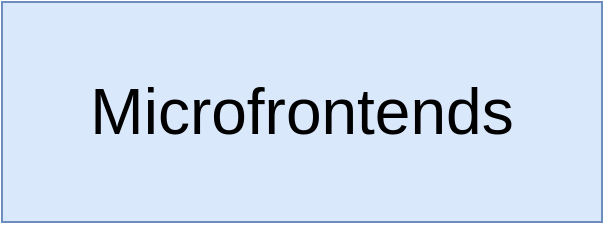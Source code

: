 <mxfile version="13.3.7" type="device" pages="10"><diagram id="O0uyRRyXWZqcoPbqji34" name="01 - int"><mxGraphModel dx="435" dy="268" grid="1" gridSize="10" guides="1" tooltips="1" connect="1" arrows="1" fold="1" page="1" pageScale="1" pageWidth="1920" pageHeight="1200" math="0" shadow="0"><root><mxCell id="0"/><mxCell id="1" parent="0"/><mxCell id="Bd5h813VBlMrE4Ein1ER-1" value="Microfrontends" style="rounded=0;whiteSpace=wrap;html=1;fillColor=#dae8fc;strokeColor=#6c8ebf;fontSize=32;" parent="1" vertex="1"><mxGeometry x="640" y="310" width="300" height="110" as="geometry"/></mxCell></root></mxGraphModel></diagram><diagram id="3zTEeTbYXzCrsaLW_YsF" name="02 - what"><mxGraphModel dx="527" dy="325" grid="1" gridSize="10" guides="1" tooltips="1" connect="1" arrows="1" fold="1" page="1" pageScale="1" pageWidth="1920" pageHeight="1200" math="0" shadow="0"><root><mxCell id="Gvev6P6lr2s0z79kHubu-0"/><mxCell id="Gvev6P6lr2s0z79kHubu-1" parent="Gvev6P6lr2s0z79kHubu-0"/><mxCell id="VDuhimrHQUb0AQqyqWnX-0" value="...so...what's a micro frontend?" style="rounded=0;whiteSpace=wrap;html=1;fillColor=#f5f5f5;strokeColor=#666666;fontSize=32;fontColor=#333333;" parent="Gvev6P6lr2s0z79kHubu-1" vertex="1"><mxGeometry x="550" y="410" width="370" height="110" as="geometry"/></mxCell></root></mxGraphModel></diagram><diagram id="yZnkObXNBRUXwmYaBqcr" name="03 - mock"><mxGraphModel dx="969" dy="597" grid="1" gridSize="10" guides="1" tooltips="1" connect="1" arrows="1" fold="1" page="1" pageScale="1" pageWidth="1920" pageHeight="1200" math="0" shadow="0"><root><mxCell id="CZkH2obm6IsShGbHKT_d-0"/><mxCell id="CZkH2obm6IsShGbHKT_d-1" parent="CZkH2obm6IsShGbHKT_d-0"/><mxCell id="dEji328S6bRh0UGUdXAu-0" value="" style="strokeWidth=1;shadow=0;dashed=0;align=center;html=1;shape=mxgraph.mockup.containers.browserWindow;rSize=0;strokeColor2=#008cff;strokeColor3=#c4c4c4;mainText=,;recursiveResize=0;strokeColor=#8F8F8F;opacity=80;" parent="CZkH2obm6IsShGbHKT_d-1" vertex="1"><mxGeometry x="500" y="290" width="460" height="380" as="geometry"/></mxCell><mxCell id="dEji328S6bRh0UGUdXAu-1" value="" style="strokeWidth=1;shadow=0;dashed=0;align=center;html=1;shape=mxgraph.mockup.containers.anchor;fontSize=17;fontColor=#666666;align=left;" parent="dEji328S6bRh0UGUdXAu-0" vertex="1"><mxGeometry x="60" y="12" width="110" height="26" as="geometry"/></mxCell><mxCell id="dEji328S6bRh0UGUdXAu-2" value="app.com" style="strokeWidth=1;shadow=0;dashed=0;align=center;html=1;shape=mxgraph.mockup.containers.anchor;rSize=0;fontSize=17;fontColor=#666666;align=left;" parent="dEji328S6bRh0UGUdXAu-0" vertex="1"><mxGeometry x="130" y="60" width="250" height="26" as="geometry"/></mxCell><mxCell id="dEji328S6bRh0UGUdXAu-3" value="" style="rounded=0;whiteSpace=wrap;html=1;" parent="dEji328S6bRh0UGUdXAu-0" vertex="1"><mxGeometry y="110" width="460" height="40" as="geometry"/></mxCell><mxCell id="dEji328S6bRh0UGUdXAu-4" value="My Shop" style="text;html=1;strokeColor=none;fillColor=none;align=center;verticalAlign=middle;whiteSpace=wrap;rounded=0;" parent="dEji328S6bRh0UGUdXAu-0" vertex="1"><mxGeometry x="10" y="120" width="60" height="20" as="geometry"/></mxCell><mxCell id="dEji328S6bRh0UGUdXAu-5" value="Cart" style="text;html=1;strokeColor=none;fillColor=none;align=center;verticalAlign=middle;whiteSpace=wrap;rounded=0;" parent="dEji328S6bRh0UGUdXAu-0" vertex="1"><mxGeometry x="390" y="120" width="60" height="20" as="geometry"/></mxCell><mxCell id="dEji328S6bRh0UGUdXAu-7" value="Search..." style="rounded=1;whiteSpace=wrap;html=1;fontStyle=2;align=left;fontColor=#999999;fontSize=10;spacingLeft=4;" parent="dEji328S6bRh0UGUdXAu-0" vertex="1"><mxGeometry x="270" y="117.5" width="120" height="25" as="geometry"/></mxCell><mxCell id="dEji328S6bRh0UGUdXAu-11" value="" style="rounded=0;whiteSpace=wrap;html=1;strokeWidth=1;fillColor=none;fontSize=10;fontColor=#999999;align=left;strokeColor=#6B6B6B;" parent="dEji328S6bRh0UGUdXAu-0" vertex="1"><mxGeometry x="30" y="178" width="120" height="142" as="geometry"/></mxCell><mxCell id="dEji328S6bRh0UGUdXAu-9" value="" style="outlineConnect=0;fontColor=#232F3E;gradientColor=none;strokeColor=none;dashed=0;verticalLabelPosition=bottom;verticalAlign=top;align=center;html=1;fontSize=12;fontStyle=0;aspect=fixed;pointerEvents=1;shape=mxgraph.aws4.container_registry_image;strokeWidth=1;fillColor=#6E6E6E;" parent="dEji328S6bRh0UGUdXAu-0" vertex="1"><mxGeometry x="60" y="190" width="60" height="60" as="geometry"/></mxCell><mxCell id="dEji328S6bRh0UGUdXAu-12" value="Product" style="text;html=1;strokeColor=none;fillColor=none;align=center;verticalAlign=middle;whiteSpace=wrap;rounded=0;fontSize=12;" parent="dEji328S6bRh0UGUdXAu-0" vertex="1"><mxGeometry x="40" y="260" width="40" height="20" as="geometry"/></mxCell><mxCell id="dEji328S6bRh0UGUdXAu-13" value="$10" style="text;html=1;strokeColor=none;fillColor=none;align=center;verticalAlign=middle;whiteSpace=wrap;rounded=0;fontSize=12;" parent="dEji328S6bRh0UGUdXAu-0" vertex="1"><mxGeometry x="105" y="260" width="40" height="20" as="geometry"/></mxCell><mxCell id="dEji328S6bRh0UGUdXAu-14" value="Add To Cart" style="rounded=0;whiteSpace=wrap;html=1;strokeWidth=1;fillColor=none;fontSize=11;fontColor=#000000;align=center;" parent="dEji328S6bRh0UGUdXAu-0" vertex="1"><mxGeometry x="75" y="290" width="70" height="25" as="geometry"/></mxCell><mxCell id="dEji328S6bRh0UGUdXAu-15" value="" style="rounded=0;whiteSpace=wrap;html=1;strokeWidth=1;fillColor=none;fontSize=10;fontColor=#999999;align=left;strokeColor=#6B6B6B;" parent="dEji328S6bRh0UGUdXAu-0" vertex="1"><mxGeometry x="170" y="178" width="120" height="142" as="geometry"/></mxCell><mxCell id="dEji328S6bRh0UGUdXAu-16" value="" style="outlineConnect=0;fontColor=#232F3E;gradientColor=none;strokeColor=none;dashed=0;verticalLabelPosition=bottom;verticalAlign=top;align=center;html=1;fontSize=12;fontStyle=0;aspect=fixed;pointerEvents=1;shape=mxgraph.aws4.container_registry_image;strokeWidth=1;fillColor=#6E6E6E;" parent="dEji328S6bRh0UGUdXAu-0" vertex="1"><mxGeometry x="200" y="190" width="60" height="60" as="geometry"/></mxCell><mxCell id="dEji328S6bRh0UGUdXAu-17" value="Product" style="text;html=1;strokeColor=none;fillColor=none;align=center;verticalAlign=middle;whiteSpace=wrap;rounded=0;fontSize=12;" parent="dEji328S6bRh0UGUdXAu-0" vertex="1"><mxGeometry x="180" y="260" width="40" height="20" as="geometry"/></mxCell><mxCell id="dEji328S6bRh0UGUdXAu-18" value="$10" style="text;html=1;strokeColor=none;fillColor=none;align=center;verticalAlign=middle;whiteSpace=wrap;rounded=0;fontSize=12;" parent="dEji328S6bRh0UGUdXAu-0" vertex="1"><mxGeometry x="245" y="260" width="40" height="20" as="geometry"/></mxCell><mxCell id="dEji328S6bRh0UGUdXAu-19" value="Add To Cart" style="rounded=0;whiteSpace=wrap;html=1;strokeWidth=1;fillColor=none;fontSize=11;fontColor=#000000;align=center;" parent="dEji328S6bRh0UGUdXAu-0" vertex="1"><mxGeometry x="215" y="290" width="70" height="25" as="geometry"/></mxCell><mxCell id="dEji328S6bRh0UGUdXAu-20" value="" style="rounded=0;whiteSpace=wrap;html=1;strokeWidth=1;fillColor=none;fontSize=10;fontColor=#999999;align=left;strokeColor=#6B6B6B;" parent="dEji328S6bRh0UGUdXAu-0" vertex="1"><mxGeometry x="310" y="178" width="120" height="142" as="geometry"/></mxCell><mxCell id="dEji328S6bRh0UGUdXAu-21" value="" style="outlineConnect=0;fontColor=#232F3E;gradientColor=none;strokeColor=none;dashed=0;verticalLabelPosition=bottom;verticalAlign=top;align=center;html=1;fontSize=12;fontStyle=0;aspect=fixed;pointerEvents=1;shape=mxgraph.aws4.container_registry_image;strokeWidth=1;fillColor=#6E6E6E;" parent="dEji328S6bRh0UGUdXAu-0" vertex="1"><mxGeometry x="340" y="190" width="60" height="60" as="geometry"/></mxCell><mxCell id="dEji328S6bRh0UGUdXAu-22" value="Product" style="text;html=1;strokeColor=none;fillColor=none;align=center;verticalAlign=middle;whiteSpace=wrap;rounded=0;fontSize=12;" parent="dEji328S6bRh0UGUdXAu-0" vertex="1"><mxGeometry x="320" y="260" width="40" height="20" as="geometry"/></mxCell><mxCell id="dEji328S6bRh0UGUdXAu-23" value="$10" style="text;html=1;strokeColor=none;fillColor=none;align=center;verticalAlign=middle;whiteSpace=wrap;rounded=0;fontSize=12;" parent="dEji328S6bRh0UGUdXAu-0" vertex="1"><mxGeometry x="385" y="260" width="40" height="20" as="geometry"/></mxCell><mxCell id="dEji328S6bRh0UGUdXAu-24" value="Add To Cart" style="rounded=0;whiteSpace=wrap;html=1;strokeWidth=1;fillColor=none;fontSize=11;fontColor=#000000;align=center;" parent="dEji328S6bRh0UGUdXAu-0" vertex="1"><mxGeometry x="355" y="290" width="70" height="25" as="geometry"/></mxCell><mxCell id="dEji328S6bRh0UGUdXAu-25" value="" style="strokeWidth=1;shadow=0;dashed=0;align=center;html=1;shape=mxgraph.mockup.containers.browserWindow;rSize=0;strokeColor2=#008cff;strokeColor3=#c4c4c4;mainText=,;recursiveResize=0;strokeColor=#8F8F8F;opacity=80;" parent="CZkH2obm6IsShGbHKT_d-1" vertex="1"><mxGeometry x="1000" y="290" width="460" height="380" as="geometry"/></mxCell><mxCell id="dEji328S6bRh0UGUdXAu-26" value="" style="strokeWidth=1;shadow=0;dashed=0;align=center;html=1;shape=mxgraph.mockup.containers.anchor;fontSize=17;fontColor=#666666;align=left;" parent="dEji328S6bRh0UGUdXAu-25" vertex="1"><mxGeometry x="60" y="12" width="110" height="26" as="geometry"/></mxCell><mxCell id="dEji328S6bRh0UGUdXAu-27" value="app.com" style="strokeWidth=1;shadow=0;dashed=0;align=center;html=1;shape=mxgraph.mockup.containers.anchor;rSize=0;fontSize=17;fontColor=#666666;align=left;" parent="dEji328S6bRh0UGUdXAu-25" vertex="1"><mxGeometry x="130" y="60" width="250" height="26" as="geometry"/></mxCell><mxCell id="dEji328S6bRh0UGUdXAu-28" value="" style="rounded=0;whiteSpace=wrap;html=1;" parent="dEji328S6bRh0UGUdXAu-25" vertex="1"><mxGeometry y="110" width="460" height="40" as="geometry"/></mxCell><mxCell id="dEji328S6bRh0UGUdXAu-29" value="My Shop" style="text;html=1;strokeColor=none;fillColor=none;align=center;verticalAlign=middle;whiteSpace=wrap;rounded=0;" parent="dEji328S6bRh0UGUdXAu-25" vertex="1"><mxGeometry x="10" y="120" width="60" height="20" as="geometry"/></mxCell><mxCell id="dEji328S6bRh0UGUdXAu-30" value="Cart" style="text;html=1;strokeColor=none;fillColor=none;align=center;verticalAlign=middle;whiteSpace=wrap;rounded=0;" parent="dEji328S6bRh0UGUdXAu-25" vertex="1"><mxGeometry x="390" y="120" width="60" height="20" as="geometry"/></mxCell><mxCell id="dEji328S6bRh0UGUdXAu-31" value="Search..." style="rounded=1;whiteSpace=wrap;html=1;fontStyle=2;align=left;fontColor=#999999;fontSize=10;spacingLeft=4;" parent="dEji328S6bRh0UGUdXAu-25" vertex="1"><mxGeometry x="270" y="117.5" width="120" height="25" as="geometry"/></mxCell><mxCell id="dEji328S6bRh0UGUdXAu-50" value="" style="rounded=0;whiteSpace=wrap;html=1;" parent="dEji328S6bRh0UGUdXAu-25" vertex="1"><mxGeometry x="40" y="170" width="380" height="40" as="geometry"/></mxCell><mxCell id="dEji328S6bRh0UGUdXAu-51" value="Product&amp;nbsp;" style="text;html=1;strokeColor=none;fillColor=none;align=center;verticalAlign=middle;whiteSpace=wrap;rounded=0;" parent="dEji328S6bRh0UGUdXAu-25" vertex="1"><mxGeometry x="50" y="180" width="60" height="20" as="geometry"/></mxCell><mxCell id="dEji328S6bRh0UGUdXAu-52" value="Qty 1" style="text;html=1;strokeColor=none;fillColor=none;align=center;verticalAlign=middle;whiteSpace=wrap;rounded=0;" parent="dEji328S6bRh0UGUdXAu-25" vertex="1"><mxGeometry x="270" y="180" width="60" height="20" as="geometry"/></mxCell><mxCell id="dEji328S6bRh0UGUdXAu-53" value="$10" style="text;html=1;strokeColor=none;fillColor=none;align=center;verticalAlign=middle;whiteSpace=wrap;rounded=0;" parent="dEji328S6bRh0UGUdXAu-25" vertex="1"><mxGeometry x="350" y="180" width="60" height="20" as="geometry"/></mxCell><mxCell id="dEji328S6bRh0UGUdXAu-54" value="" style="rounded=0;whiteSpace=wrap;html=1;" parent="dEji328S6bRh0UGUdXAu-25" vertex="1"><mxGeometry x="40" y="210" width="380" height="40" as="geometry"/></mxCell><mxCell id="dEji328S6bRh0UGUdXAu-55" value="Product&amp;nbsp;" style="text;html=1;strokeColor=none;fillColor=none;align=center;verticalAlign=middle;whiteSpace=wrap;rounded=0;" parent="dEji328S6bRh0UGUdXAu-25" vertex="1"><mxGeometry x="50" y="220" width="60" height="20" as="geometry"/></mxCell><mxCell id="dEji328S6bRh0UGUdXAu-56" value="Qty 1" style="text;html=1;strokeColor=none;fillColor=none;align=center;verticalAlign=middle;whiteSpace=wrap;rounded=0;" parent="dEji328S6bRh0UGUdXAu-25" vertex="1"><mxGeometry x="270" y="220" width="60" height="20" as="geometry"/></mxCell><mxCell id="dEji328S6bRh0UGUdXAu-57" value="$10" style="text;html=1;strokeColor=none;fillColor=none;align=center;verticalAlign=middle;whiteSpace=wrap;rounded=0;" parent="dEji328S6bRh0UGUdXAu-25" vertex="1"><mxGeometry x="350" y="220" width="60" height="20" as="geometry"/></mxCell><mxCell id="dEji328S6bRh0UGUdXAu-58" value="" style="rounded=0;whiteSpace=wrap;html=1;" parent="dEji328S6bRh0UGUdXAu-25" vertex="1"><mxGeometry x="40" y="250" width="380" height="40" as="geometry"/></mxCell><mxCell id="dEji328S6bRh0UGUdXAu-59" value="Product&amp;nbsp;" style="text;html=1;strokeColor=none;fillColor=none;align=center;verticalAlign=middle;whiteSpace=wrap;rounded=0;" parent="dEji328S6bRh0UGUdXAu-25" vertex="1"><mxGeometry x="50" y="260" width="60" height="20" as="geometry"/></mxCell><mxCell id="dEji328S6bRh0UGUdXAu-60" value="Qty 1" style="text;html=1;strokeColor=none;fillColor=none;align=center;verticalAlign=middle;whiteSpace=wrap;rounded=0;" parent="dEji328S6bRh0UGUdXAu-25" vertex="1"><mxGeometry x="270" y="260" width="60" height="20" as="geometry"/></mxCell><mxCell id="dEji328S6bRh0UGUdXAu-61" value="$10" style="text;html=1;strokeColor=none;fillColor=none;align=center;verticalAlign=middle;whiteSpace=wrap;rounded=0;" parent="dEji328S6bRh0UGUdXAu-25" vertex="1"><mxGeometry x="350" y="260" width="60" height="20" as="geometry"/></mxCell><mxCell id="dEji328S6bRh0UGUdXAu-63" value="" style="rounded=0;whiteSpace=wrap;html=1;" parent="dEji328S6bRh0UGUdXAu-25" vertex="1"><mxGeometry x="240" y="300" width="180" height="40" as="geometry"/></mxCell><mxCell id="dEji328S6bRh0UGUdXAu-64" value="Total" style="text;html=1;strokeColor=none;fillColor=none;align=center;verticalAlign=middle;whiteSpace=wrap;rounded=0;fontStyle=1" parent="dEji328S6bRh0UGUdXAu-25" vertex="1"><mxGeometry x="270" y="310" width="60" height="20" as="geometry"/></mxCell><mxCell id="dEji328S6bRh0UGUdXAu-65" value="$30" style="text;html=1;strokeColor=none;fillColor=none;align=center;verticalAlign=middle;whiteSpace=wrap;rounded=0;" parent="dEji328S6bRh0UGUdXAu-25" vertex="1"><mxGeometry x="350" y="310" width="60" height="20" as="geometry"/></mxCell><mxCell id="dEji328S6bRh0UGUdXAu-67" value="Shopping Cart" style="rounded=0;whiteSpace=wrap;html=1;strokeColor=#6c8ebf;strokeWidth=1;fillColor=#dae8fc;fontSize=37;align=center;fontStyle=1;shadow=1;" parent="CZkH2obm6IsShGbHKT_d-1" vertex="1"><mxGeometry x="1050" y="680" width="360" height="60" as="geometry"/></mxCell><mxCell id="dEji328S6bRh0UGUdXAu-68" value="Product Listing" style="rounded=0;whiteSpace=wrap;html=1;strokeColor=#6c8ebf;strokeWidth=1;fillColor=#dae8fc;fontSize=37;align=center;fontStyle=1;shadow=1;" parent="CZkH2obm6IsShGbHKT_d-1" vertex="1"><mxGeometry x="550" y="680" width="360" height="60" as="geometry"/></mxCell></root></mxGraphModel></diagram><diagram name="04 - app" id="avkM07SWcK6k4jqwL5t-"><mxGraphModel dx="613" dy="378" grid="1" gridSize="10" guides="1" tooltips="1" connect="1" arrows="1" fold="1" page="1" pageScale="1" pageWidth="1920" pageHeight="1200" math="0" shadow="0"><root><mxCell id="cFNt4LRYpBDefOqHRxLx-0"/><mxCell id="cFNt4LRYpBDefOqHRxLx-1" parent="cFNt4LRYpBDefOqHRxLx-0"/><mxCell id="Sdan_CvFGvyzcEF7iB_X-0" value="React/Vue/Angular&lt;br style=&quot;font-size: 18px&quot;&gt;Single Page Application" style="rounded=0;whiteSpace=wrap;html=1;fontSize=18;fontStyle=1;fillColor=#dae8fc;strokeColor=#6c8ebf;shadow=1;" parent="cFNt4LRYpBDefOqHRxLx-1" vertex="1"><mxGeometry x="360" y="420" width="420" height="60" as="geometry"/></mxCell><mxCell id="Sdan_CvFGvyzcEF7iB_X-1" value="" style="rounded=0;whiteSpace=wrap;html=1;fontSize=14;fillColor=#f5f5f5;strokeColor=#666666;fontColor=#333333;shadow=1;" parent="cFNt4LRYpBDefOqHRxLx-1" vertex="1"><mxGeometry x="360" y="480" width="420" height="140" as="geometry"/></mxCell><mxCell id="Sdan_CvFGvyzcEF7iB_X-3" value="ShoppingCart" style="rounded=0;whiteSpace=wrap;html=1;fontSize=18;" parent="cFNt4LRYpBDefOqHRxLx-1" vertex="1"><mxGeometry x="600" y="510" width="150" height="80" as="geometry"/></mxCell><mxCell id="Sdan_CvFGvyzcEF7iB_X-6" value="&lt;i&gt;Monolithic Single Page Application&lt;/i&gt;" style="text;html=1;strokeColor=none;fillColor=none;align=center;verticalAlign=middle;whiteSpace=wrap;rounded=0;shadow=1;fontSize=12;" parent="cFNt4LRYpBDefOqHRxLx-1" vertex="1"><mxGeometry x="470" y="630" width="200" height="20" as="geometry"/></mxCell><mxCell id="Sdan_CvFGvyzcEF7iB_X-7" value="ProductListing" style="rounded=0;whiteSpace=wrap;html=1;fontSize=18;" parent="cFNt4LRYpBDefOqHRxLx-1" vertex="1"><mxGeometry x="390" y="510" width="150" height="80" as="geometry"/></mxCell></root></mxGraphModel></diagram><diagram name="05 - mfe" id="DkEojB2dHSgf-0FrRHq9"><mxGraphModel dx="1252" dy="772" grid="1" gridSize="10" guides="1" tooltips="1" connect="1" arrows="1" fold="1" page="1" pageScale="1" pageWidth="1920" pageHeight="1200" math="0" shadow="0"><root><mxCell id="8ht5CKZ2sKBM5UHHchyU-0"/><mxCell id="8ht5CKZ2sKBM5UHHchyU-1" parent="8ht5CKZ2sKBM5UHHchyU-0"/><mxCell id="FdPt3RnRBamdpTRSqBdM-1" value="" style="rounded=1;whiteSpace=wrap;html=1;shadow=0;strokeColor=#d79b00;strokeWidth=4;fontSize=30;align=left;dashed=1;fillColor=none;" parent="8ht5CKZ2sKBM5UHHchyU-1" vertex="1"><mxGeometry x="350" y="250" width="530" height="542" as="geometry"/></mxCell><mxCell id="FdPt3RnRBamdpTRSqBdM-3" value="" style="rounded=1;whiteSpace=wrap;html=1;shadow=0;strokeColor=#d79b00;strokeWidth=4;fontSize=30;align=left;dashed=1;fillColor=none;" parent="8ht5CKZ2sKBM5UHHchyU-1" vertex="1"><mxGeometry x="980" y="250" width="530" height="542" as="geometry"/></mxCell><mxCell id="8ht5CKZ2sKBM5UHHchyU-2" value="" style="strokeWidth=1;shadow=0;dashed=0;align=center;html=1;shape=mxgraph.mockup.containers.browserWindow;rSize=0;strokeColor2=#008cff;strokeColor3=#c4c4c4;mainText=,;recursiveResize=0;strokeColor=#8F8F8F;opacity=80;" parent="8ht5CKZ2sKBM5UHHchyU-1" vertex="1"><mxGeometry x="380" y="290" width="460" height="380" as="geometry"/></mxCell><mxCell id="8ht5CKZ2sKBM5UHHchyU-3" value="" style="strokeWidth=1;shadow=0;dashed=0;align=center;html=1;shape=mxgraph.mockup.containers.anchor;fontSize=17;fontColor=#666666;align=left;" parent="8ht5CKZ2sKBM5UHHchyU-2" vertex="1"><mxGeometry x="60" y="12" width="110" height="26" as="geometry"/></mxCell><mxCell id="8ht5CKZ2sKBM5UHHchyU-4" value="app.com" style="strokeWidth=1;shadow=0;dashed=0;align=center;html=1;shape=mxgraph.mockup.containers.anchor;rSize=0;fontSize=17;fontColor=#666666;align=left;" parent="8ht5CKZ2sKBM5UHHchyU-2" vertex="1"><mxGeometry x="130" y="60" width="250" height="26" as="geometry"/></mxCell><mxCell id="8ht5CKZ2sKBM5UHHchyU-5" value="" style="rounded=0;whiteSpace=wrap;html=1;" parent="8ht5CKZ2sKBM5UHHchyU-2" vertex="1"><mxGeometry y="110" width="460" height="40" as="geometry"/></mxCell><mxCell id="8ht5CKZ2sKBM5UHHchyU-6" value="My Shop" style="text;html=1;strokeColor=none;fillColor=none;align=center;verticalAlign=middle;whiteSpace=wrap;rounded=0;" parent="8ht5CKZ2sKBM5UHHchyU-2" vertex="1"><mxGeometry x="10" y="120" width="60" height="20" as="geometry"/></mxCell><mxCell id="8ht5CKZ2sKBM5UHHchyU-7" value="Cart" style="text;html=1;strokeColor=none;fillColor=none;align=center;verticalAlign=middle;whiteSpace=wrap;rounded=0;" parent="8ht5CKZ2sKBM5UHHchyU-2" vertex="1"><mxGeometry x="390" y="120" width="60" height="20" as="geometry"/></mxCell><mxCell id="8ht5CKZ2sKBM5UHHchyU-8" value="Search..." style="rounded=1;whiteSpace=wrap;html=1;fontStyle=2;align=left;fontColor=#999999;fontSize=10;spacingLeft=4;" parent="8ht5CKZ2sKBM5UHHchyU-2" vertex="1"><mxGeometry x="270" y="117.5" width="120" height="25" as="geometry"/></mxCell><mxCell id="8ht5CKZ2sKBM5UHHchyU-9" value="" style="rounded=0;whiteSpace=wrap;html=1;strokeWidth=1;fillColor=none;fontSize=10;fontColor=#999999;align=left;strokeColor=#6B6B6B;" parent="8ht5CKZ2sKBM5UHHchyU-2" vertex="1"><mxGeometry x="30" y="178" width="120" height="142" as="geometry"/></mxCell><mxCell id="8ht5CKZ2sKBM5UHHchyU-10" value="" style="outlineConnect=0;fontColor=#232F3E;gradientColor=none;strokeColor=none;dashed=0;verticalLabelPosition=bottom;verticalAlign=top;align=center;html=1;fontSize=12;fontStyle=0;aspect=fixed;pointerEvents=1;shape=mxgraph.aws4.container_registry_image;strokeWidth=1;fillColor=#6E6E6E;" parent="8ht5CKZ2sKBM5UHHchyU-2" vertex="1"><mxGeometry x="60" y="190" width="60" height="60" as="geometry"/></mxCell><mxCell id="8ht5CKZ2sKBM5UHHchyU-11" value="Product" style="text;html=1;strokeColor=none;fillColor=none;align=center;verticalAlign=middle;whiteSpace=wrap;rounded=0;fontSize=12;" parent="8ht5CKZ2sKBM5UHHchyU-2" vertex="1"><mxGeometry x="40" y="260" width="40" height="20" as="geometry"/></mxCell><mxCell id="8ht5CKZ2sKBM5UHHchyU-12" value="$10" style="text;html=1;strokeColor=none;fillColor=none;align=center;verticalAlign=middle;whiteSpace=wrap;rounded=0;fontSize=12;" parent="8ht5CKZ2sKBM5UHHchyU-2" vertex="1"><mxGeometry x="105" y="260" width="40" height="20" as="geometry"/></mxCell><mxCell id="8ht5CKZ2sKBM5UHHchyU-13" value="Add To Cart" style="rounded=0;whiteSpace=wrap;html=1;strokeWidth=1;fillColor=none;fontSize=11;fontColor=#000000;align=center;" parent="8ht5CKZ2sKBM5UHHchyU-2" vertex="1"><mxGeometry x="75" y="290" width="70" height="25" as="geometry"/></mxCell><mxCell id="8ht5CKZ2sKBM5UHHchyU-14" value="" style="rounded=0;whiteSpace=wrap;html=1;strokeWidth=1;fillColor=none;fontSize=10;fontColor=#999999;align=left;strokeColor=#6B6B6B;" parent="8ht5CKZ2sKBM5UHHchyU-2" vertex="1"><mxGeometry x="170" y="178" width="120" height="142" as="geometry"/></mxCell><mxCell id="8ht5CKZ2sKBM5UHHchyU-15" value="" style="outlineConnect=0;fontColor=#232F3E;gradientColor=none;strokeColor=none;dashed=0;verticalLabelPosition=bottom;verticalAlign=top;align=center;html=1;fontSize=12;fontStyle=0;aspect=fixed;pointerEvents=1;shape=mxgraph.aws4.container_registry_image;strokeWidth=1;fillColor=#6E6E6E;" parent="8ht5CKZ2sKBM5UHHchyU-2" vertex="1"><mxGeometry x="200" y="190" width="60" height="60" as="geometry"/></mxCell><mxCell id="8ht5CKZ2sKBM5UHHchyU-16" value="Product" style="text;html=1;strokeColor=none;fillColor=none;align=center;verticalAlign=middle;whiteSpace=wrap;rounded=0;fontSize=12;" parent="8ht5CKZ2sKBM5UHHchyU-2" vertex="1"><mxGeometry x="180" y="260" width="40" height="20" as="geometry"/></mxCell><mxCell id="8ht5CKZ2sKBM5UHHchyU-17" value="$10" style="text;html=1;strokeColor=none;fillColor=none;align=center;verticalAlign=middle;whiteSpace=wrap;rounded=0;fontSize=12;" parent="8ht5CKZ2sKBM5UHHchyU-2" vertex="1"><mxGeometry x="245" y="260" width="40" height="20" as="geometry"/></mxCell><mxCell id="8ht5CKZ2sKBM5UHHchyU-18" value="Add To Cart" style="rounded=0;whiteSpace=wrap;html=1;strokeWidth=1;fillColor=none;fontSize=11;fontColor=#000000;align=center;" parent="8ht5CKZ2sKBM5UHHchyU-2" vertex="1"><mxGeometry x="215" y="290" width="70" height="25" as="geometry"/></mxCell><mxCell id="8ht5CKZ2sKBM5UHHchyU-19" value="" style="rounded=0;whiteSpace=wrap;html=1;strokeWidth=1;fillColor=none;fontSize=10;fontColor=#999999;align=left;strokeColor=#6B6B6B;" parent="8ht5CKZ2sKBM5UHHchyU-2" vertex="1"><mxGeometry x="310" y="178" width="120" height="142" as="geometry"/></mxCell><mxCell id="8ht5CKZ2sKBM5UHHchyU-20" value="" style="outlineConnect=0;fontColor=#232F3E;gradientColor=none;strokeColor=none;dashed=0;verticalLabelPosition=bottom;verticalAlign=top;align=center;html=1;fontSize=12;fontStyle=0;aspect=fixed;pointerEvents=1;shape=mxgraph.aws4.container_registry_image;strokeWidth=1;fillColor=#6E6E6E;" parent="8ht5CKZ2sKBM5UHHchyU-2" vertex="1"><mxGeometry x="340" y="190" width="60" height="60" as="geometry"/></mxCell><mxCell id="8ht5CKZ2sKBM5UHHchyU-21" value="Product" style="text;html=1;strokeColor=none;fillColor=none;align=center;verticalAlign=middle;whiteSpace=wrap;rounded=0;fontSize=12;" parent="8ht5CKZ2sKBM5UHHchyU-2" vertex="1"><mxGeometry x="320" y="260" width="40" height="20" as="geometry"/></mxCell><mxCell id="8ht5CKZ2sKBM5UHHchyU-22" value="$10" style="text;html=1;strokeColor=none;fillColor=none;align=center;verticalAlign=middle;whiteSpace=wrap;rounded=0;fontSize=12;" parent="8ht5CKZ2sKBM5UHHchyU-2" vertex="1"><mxGeometry x="385" y="260" width="40" height="20" as="geometry"/></mxCell><mxCell id="8ht5CKZ2sKBM5UHHchyU-23" value="Add To Cart" style="rounded=0;whiteSpace=wrap;html=1;strokeWidth=1;fillColor=none;fontSize=11;fontColor=#000000;align=center;" parent="8ht5CKZ2sKBM5UHHchyU-2" vertex="1"><mxGeometry x="355" y="290" width="70" height="25" as="geometry"/></mxCell><mxCell id="8ht5CKZ2sKBM5UHHchyU-24" value="" style="strokeWidth=1;shadow=0;dashed=0;align=center;html=1;shape=mxgraph.mockup.containers.browserWindow;rSize=0;strokeColor2=#008cff;strokeColor3=#c4c4c4;mainText=,;recursiveResize=0;strokeColor=#8F8F8F;opacity=80;" parent="8ht5CKZ2sKBM5UHHchyU-1" vertex="1"><mxGeometry x="1015" y="290" width="460" height="380" as="geometry"/></mxCell><mxCell id="8ht5CKZ2sKBM5UHHchyU-25" value="" style="strokeWidth=1;shadow=0;dashed=0;align=center;html=1;shape=mxgraph.mockup.containers.anchor;fontSize=17;fontColor=#666666;align=left;" parent="8ht5CKZ2sKBM5UHHchyU-24" vertex="1"><mxGeometry x="60" y="12" width="110" height="26" as="geometry"/></mxCell><mxCell id="8ht5CKZ2sKBM5UHHchyU-26" value="app.com" style="strokeWidth=1;shadow=0;dashed=0;align=center;html=1;shape=mxgraph.mockup.containers.anchor;rSize=0;fontSize=17;fontColor=#666666;align=left;" parent="8ht5CKZ2sKBM5UHHchyU-24" vertex="1"><mxGeometry x="130" y="60" width="250" height="26" as="geometry"/></mxCell><mxCell id="8ht5CKZ2sKBM5UHHchyU-27" value="" style="rounded=0;whiteSpace=wrap;html=1;" parent="8ht5CKZ2sKBM5UHHchyU-24" vertex="1"><mxGeometry y="110" width="460" height="40" as="geometry"/></mxCell><mxCell id="8ht5CKZ2sKBM5UHHchyU-28" value="My Shop" style="text;html=1;strokeColor=none;fillColor=none;align=center;verticalAlign=middle;whiteSpace=wrap;rounded=0;" parent="8ht5CKZ2sKBM5UHHchyU-24" vertex="1"><mxGeometry x="10" y="120" width="60" height="20" as="geometry"/></mxCell><mxCell id="8ht5CKZ2sKBM5UHHchyU-29" value="Cart" style="text;html=1;strokeColor=none;fillColor=none;align=center;verticalAlign=middle;whiteSpace=wrap;rounded=0;" parent="8ht5CKZ2sKBM5UHHchyU-24" vertex="1"><mxGeometry x="390" y="120" width="60" height="20" as="geometry"/></mxCell><mxCell id="8ht5CKZ2sKBM5UHHchyU-30" value="Search..." style="rounded=1;whiteSpace=wrap;html=1;fontStyle=2;align=left;fontColor=#999999;fontSize=10;spacingLeft=4;" parent="8ht5CKZ2sKBM5UHHchyU-24" vertex="1"><mxGeometry x="270" y="117.5" width="120" height="25" as="geometry"/></mxCell><mxCell id="8ht5CKZ2sKBM5UHHchyU-31" value="" style="rounded=0;whiteSpace=wrap;html=1;" parent="8ht5CKZ2sKBM5UHHchyU-24" vertex="1"><mxGeometry x="40" y="170" width="380" height="40" as="geometry"/></mxCell><mxCell id="8ht5CKZ2sKBM5UHHchyU-32" value="Product&amp;nbsp;" style="text;html=1;strokeColor=none;fillColor=none;align=center;verticalAlign=middle;whiteSpace=wrap;rounded=0;" parent="8ht5CKZ2sKBM5UHHchyU-24" vertex="1"><mxGeometry x="50" y="180" width="60" height="20" as="geometry"/></mxCell><mxCell id="8ht5CKZ2sKBM5UHHchyU-33" value="Qty 1" style="text;html=1;strokeColor=none;fillColor=none;align=center;verticalAlign=middle;whiteSpace=wrap;rounded=0;" parent="8ht5CKZ2sKBM5UHHchyU-24" vertex="1"><mxGeometry x="270" y="180" width="60" height="20" as="geometry"/></mxCell><mxCell id="8ht5CKZ2sKBM5UHHchyU-34" value="$10" style="text;html=1;strokeColor=none;fillColor=none;align=center;verticalAlign=middle;whiteSpace=wrap;rounded=0;" parent="8ht5CKZ2sKBM5UHHchyU-24" vertex="1"><mxGeometry x="350" y="180" width="60" height="20" as="geometry"/></mxCell><mxCell id="8ht5CKZ2sKBM5UHHchyU-35" value="" style="rounded=0;whiteSpace=wrap;html=1;" parent="8ht5CKZ2sKBM5UHHchyU-24" vertex="1"><mxGeometry x="40" y="210" width="380" height="40" as="geometry"/></mxCell><mxCell id="8ht5CKZ2sKBM5UHHchyU-36" value="Product&amp;nbsp;" style="text;html=1;strokeColor=none;fillColor=none;align=center;verticalAlign=middle;whiteSpace=wrap;rounded=0;" parent="8ht5CKZ2sKBM5UHHchyU-24" vertex="1"><mxGeometry x="50" y="220" width="60" height="20" as="geometry"/></mxCell><mxCell id="8ht5CKZ2sKBM5UHHchyU-37" value="Qty 1" style="text;html=1;strokeColor=none;fillColor=none;align=center;verticalAlign=middle;whiteSpace=wrap;rounded=0;" parent="8ht5CKZ2sKBM5UHHchyU-24" vertex="1"><mxGeometry x="270" y="220" width="60" height="20" as="geometry"/></mxCell><mxCell id="8ht5CKZ2sKBM5UHHchyU-38" value="$10" style="text;html=1;strokeColor=none;fillColor=none;align=center;verticalAlign=middle;whiteSpace=wrap;rounded=0;" parent="8ht5CKZ2sKBM5UHHchyU-24" vertex="1"><mxGeometry x="350" y="220" width="60" height="20" as="geometry"/></mxCell><mxCell id="8ht5CKZ2sKBM5UHHchyU-39" value="" style="rounded=0;whiteSpace=wrap;html=1;" parent="8ht5CKZ2sKBM5UHHchyU-24" vertex="1"><mxGeometry x="40" y="250" width="380" height="40" as="geometry"/></mxCell><mxCell id="8ht5CKZ2sKBM5UHHchyU-40" value="Product&amp;nbsp;" style="text;html=1;strokeColor=none;fillColor=none;align=center;verticalAlign=middle;whiteSpace=wrap;rounded=0;" parent="8ht5CKZ2sKBM5UHHchyU-24" vertex="1"><mxGeometry x="50" y="260" width="60" height="20" as="geometry"/></mxCell><mxCell id="8ht5CKZ2sKBM5UHHchyU-41" value="Qty 1" style="text;html=1;strokeColor=none;fillColor=none;align=center;verticalAlign=middle;whiteSpace=wrap;rounded=0;" parent="8ht5CKZ2sKBM5UHHchyU-24" vertex="1"><mxGeometry x="270" y="260" width="60" height="20" as="geometry"/></mxCell><mxCell id="8ht5CKZ2sKBM5UHHchyU-42" value="$10" style="text;html=1;strokeColor=none;fillColor=none;align=center;verticalAlign=middle;whiteSpace=wrap;rounded=0;" parent="8ht5CKZ2sKBM5UHHchyU-24" vertex="1"><mxGeometry x="350" y="260" width="60" height="20" as="geometry"/></mxCell><mxCell id="8ht5CKZ2sKBM5UHHchyU-43" value="" style="rounded=0;whiteSpace=wrap;html=1;" parent="8ht5CKZ2sKBM5UHHchyU-24" vertex="1"><mxGeometry x="240" y="300" width="180" height="40" as="geometry"/></mxCell><mxCell id="8ht5CKZ2sKBM5UHHchyU-44" value="Total" style="text;html=1;strokeColor=none;fillColor=none;align=center;verticalAlign=middle;whiteSpace=wrap;rounded=0;fontStyle=1" parent="8ht5CKZ2sKBM5UHHchyU-24" vertex="1"><mxGeometry x="270" y="310" width="60" height="20" as="geometry"/></mxCell><mxCell id="8ht5CKZ2sKBM5UHHchyU-45" value="$30" style="text;html=1;strokeColor=none;fillColor=none;align=center;verticalAlign=middle;whiteSpace=wrap;rounded=0;" parent="8ht5CKZ2sKBM5UHHchyU-24" vertex="1"><mxGeometry x="350" y="310" width="60" height="20" as="geometry"/></mxCell><mxCell id="8ht5CKZ2sKBM5UHHchyU-46" value="Shopping Cart" style="rounded=0;whiteSpace=wrap;html=1;strokeColor=#666666;strokeWidth=1;fillColor=#f5f5f5;fontSize=30;align=center;fontStyle=0;shadow=1;fontColor=#333333;" parent="8ht5CKZ2sKBM5UHHchyU-1" vertex="1"><mxGeometry x="1065" y="680" width="360" height="60" as="geometry"/></mxCell><mxCell id="8ht5CKZ2sKBM5UHHchyU-47" value="Product Listing" style="rounded=0;whiteSpace=wrap;html=1;strokeColor=#666666;strokeWidth=1;fillColor=#f5f5f5;fontSize=30;align=center;fontStyle=0;shadow=1;fontColor=#333333;" parent="8ht5CKZ2sKBM5UHHchyU-1" vertex="1"><mxGeometry x="430" y="680" width="360" height="60" as="geometry"/></mxCell><mxCell id="FdPt3RnRBamdpTRSqBdM-4" value="Major Feature #1" style="rounded=0;whiteSpace=wrap;html=1;shadow=0;strokeColor=#d79b00;strokeWidth=2;fillColor=#ffe6cc;fontSize=31;align=center;" parent="8ht5CKZ2sKBM5UHHchyU-1" vertex="1"><mxGeometry x="435" y="180" width="350" height="60" as="geometry"/></mxCell><mxCell id="FdPt3RnRBamdpTRSqBdM-5" value="Major Feature #2" style="rounded=0;whiteSpace=wrap;html=1;shadow=0;strokeColor=#d79b00;strokeWidth=2;fillColor=#ffe6cc;fontSize=31;align=center;" parent="8ht5CKZ2sKBM5UHHchyU-1" vertex="1"><mxGeometry x="1070" y="180" width="350" height="60" as="geometry"/></mxCell></root></mxGraphModel></diagram><diagram name="06 - mfe" id="785h-NVDfwjWVqcfNvSZ"><mxGraphModel dx="683" dy="421" grid="1" gridSize="10" guides="1" tooltips="1" connect="1" arrows="1" fold="1" page="1" pageScale="1" pageWidth="1920" pageHeight="1200" math="0" shadow="0"><root><mxCell id="fFRrqXvAJrhkZdk49VDO-0"/><mxCell id="fFRrqXvAJrhkZdk49VDO-1" parent="fFRrqXvAJrhkZdk49VDO-0"/><mxCell id="BPiJba5SDGCxzTz2UJSX-0" value="React/Vue/Angular&lt;br style=&quot;font-size: 18px&quot;&gt;Single Page Application" style="rounded=0;whiteSpace=wrap;html=1;fontSize=18;fontStyle=1;fillColor=#dae8fc;strokeColor=#6c8ebf;shadow=1;" parent="fFRrqXvAJrhkZdk49VDO-1" vertex="1"><mxGeometry x="360" y="420" width="240" height="60" as="geometry"/></mxCell><mxCell id="BPiJba5SDGCxzTz2UJSX-1" value="" style="rounded=0;whiteSpace=wrap;html=1;fontSize=14;fillColor=#f5f5f5;strokeColor=#666666;fontColor=#333333;shadow=1;" parent="fFRrqXvAJrhkZdk49VDO-1" vertex="1"><mxGeometry x="360" y="480" width="240" height="100" as="geometry"/></mxCell><mxCell id="BPiJba5SDGCxzTz2UJSX-4" value="ProductListing" style="rounded=0;whiteSpace=wrap;html=1;fontSize=18;" parent="fFRrqXvAJrhkZdk49VDO-1" vertex="1"><mxGeometry x="405" y="490" width="150" height="80" as="geometry"/></mxCell><mxCell id="BPiJba5SDGCxzTz2UJSX-5" value="React/Vue/Angular&lt;br style=&quot;font-size: 18px&quot;&gt;Single Page Application" style="rounded=0;whiteSpace=wrap;html=1;fontSize=18;fontStyle=1;fillColor=#dae8fc;strokeColor=#6c8ebf;shadow=1;" parent="fFRrqXvAJrhkZdk49VDO-1" vertex="1"><mxGeometry x="680" y="420" width="240" height="60" as="geometry"/></mxCell><mxCell id="BPiJba5SDGCxzTz2UJSX-6" value="" style="rounded=0;whiteSpace=wrap;html=1;fontSize=14;fillColor=#f5f5f5;strokeColor=#666666;fontColor=#333333;shadow=1;" parent="fFRrqXvAJrhkZdk49VDO-1" vertex="1"><mxGeometry x="680" y="480" width="240" height="100" as="geometry"/></mxCell><mxCell id="BPiJba5SDGCxzTz2UJSX-7" value="ShoppingCart" style="rounded=0;whiteSpace=wrap;html=1;fontSize=18;" parent="fFRrqXvAJrhkZdk49VDO-1" vertex="1"><mxGeometry x="725" y="490" width="150" height="80" as="geometry"/></mxCell></root></mxGraphModel></diagram><diagram name="08 - cross" id="WfxFuBrU9HVsNqhllChP"><mxGraphModel dx="639" dy="394" grid="1" gridSize="10" guides="1" tooltips="1" connect="1" arrows="1" fold="1" page="1" pageScale="1" pageWidth="1920" pageHeight="1200" math="0" shadow="0"><root><mxCell id="QVr0Z0q7EtqyddajL5PT-0"/><mxCell id="QVr0Z0q7EtqyddajL5PT-1" parent="QVr0Z0q7EtqyddajL5PT-0"/><mxCell id="QVr0Z0q7EtqyddajL5PT-2" value="SPA" style="rounded=0;whiteSpace=wrap;html=1;fontSize=15;fontStyle=0;fillColor=#dae8fc;strokeColor=#6c8ebf;shadow=1;" parent="QVr0Z0q7EtqyddajL5PT-1" vertex="1"><mxGeometry x="720" y="440" width="240" height="40" as="geometry"/></mxCell><mxCell id="QVr0Z0q7EtqyddajL5PT-3" value="SPA" style="rounded=0;whiteSpace=wrap;html=1;fontSize=15;fontStyle=0;fillColor=#dae8fc;strokeColor=#6c8ebf;shadow=1;" parent="QVr0Z0q7EtqyddajL5PT-1" vertex="1"><mxGeometry x="330" y="440" width="240" height="40" as="geometry"/></mxCell><mxCell id="QVr0Z0q7EtqyddajL5PT-13" style="edgeStyle=orthogonalEdgeStyle;rounded=0;orthogonalLoop=1;jettySize=auto;html=1;exitX=1;exitY=0.5;exitDx=0;exitDy=0;strokeWidth=4;fontSize=15;fontColor=#000000;startArrow=classic;startFill=1;" parent="QVr0Z0q7EtqyddajL5PT-1" source="QVr0Z0q7EtqyddajL5PT-6" target="QVr0Z0q7EtqyddajL5PT-9" edge="1"><mxGeometry relative="1" as="geometry"/></mxCell><mxCell id="QVr0Z0q7EtqyddajL5PT-6" value="" style="rounded=0;whiteSpace=wrap;html=1;fontSize=14;fillColor=#f5f5f5;strokeColor=#666666;fontColor=#333333;shadow=1;" parent="QVr0Z0q7EtqyddajL5PT-1" vertex="1"><mxGeometry x="330" y="480" width="240" height="100" as="geometry"/></mxCell><mxCell id="QVr0Z0q7EtqyddajL5PT-7" value="ProductListing" style="rounded=0;whiteSpace=wrap;html=1;fontSize=18;" parent="QVr0Z0q7EtqyddajL5PT-1" vertex="1"><mxGeometry x="375" y="490" width="150" height="80" as="geometry"/></mxCell><mxCell id="QVr0Z0q7EtqyddajL5PT-9" value="" style="rounded=0;whiteSpace=wrap;html=1;fontSize=14;fillColor=#f5f5f5;strokeColor=#666666;fontColor=#333333;shadow=1;" parent="QVr0Z0q7EtqyddajL5PT-1" vertex="1"><mxGeometry x="720" y="480" width="240" height="100" as="geometry"/></mxCell><mxCell id="QVr0Z0q7EtqyddajL5PT-10" value="ShoppingCart" style="rounded=0;whiteSpace=wrap;html=1;fontSize=18;" parent="QVr0Z0q7EtqyddajL5PT-1" vertex="1"><mxGeometry x="765" y="490" width="150" height="80" as="geometry"/></mxCell><mxCell id="QVr0Z0q7EtqyddajL5PT-14" value="X" style="text;html=1;strokeColor=none;fillColor=none;align=center;verticalAlign=middle;whiteSpace=wrap;rounded=0;shadow=0;fontSize=64;fontColor=#FF3333;fontStyle=1" parent="QVr0Z0q7EtqyddajL5PT-1" vertex="1"><mxGeometry x="591" y="492.5" width="110" height="75" as="geometry"/></mxCell></root></mxGraphModel></diagram><diagram name="07 - api" id="U5ZqnqdaUKUiF8zHaZRn"><mxGraphModel dx="699" dy="431" grid="1" gridSize="10" guides="1" tooltips="1" connect="1" arrows="1" fold="1" page="1" pageScale="1" pageWidth="1920" pageHeight="1200" math="0" shadow="0"><root><mxCell id="MAZSYPS7kiq4MQbEabZn-0"/><mxCell id="MAZSYPS7kiq4MQbEabZn-1" parent="MAZSYPS7kiq4MQbEabZn-0"/><mxCell id="Zn96xOHLpFGZLUdee_j4-1" value="SPA" style="rounded=0;whiteSpace=wrap;html=1;fontSize=15;fontStyle=0;fillColor=#dae8fc;strokeColor=#6c8ebf;shadow=1;" parent="MAZSYPS7kiq4MQbEabZn-1" vertex="1"><mxGeometry x="700" y="440" width="240" height="40" as="geometry"/></mxCell><mxCell id="MAZSYPS7kiq4MQbEabZn-2" value="SPA" style="rounded=0;whiteSpace=wrap;html=1;fontSize=15;fontStyle=0;fillColor=#dae8fc;strokeColor=#6c8ebf;shadow=1;" parent="MAZSYPS7kiq4MQbEabZn-1" vertex="1"><mxGeometry x="360" y="440" width="240" height="40" as="geometry"/></mxCell><mxCell id="Zn96xOHLpFGZLUdee_j4-3" style="edgeStyle=orthogonalEdgeStyle;rounded=0;orthogonalLoop=1;jettySize=auto;html=1;exitX=0.5;exitY=1;exitDx=0;exitDy=0;fontSize=15;fontColor=#000000;strokeWidth=2;" parent="MAZSYPS7kiq4MQbEabZn-1" source="MAZSYPS7kiq4MQbEabZn-3" target="Zn96xOHLpFGZLUdee_j4-0" edge="1"><mxGeometry relative="1" as="geometry"/></mxCell><mxCell id="Zn96xOHLpFGZLUdee_j4-4" style="edgeStyle=orthogonalEdgeStyle;rounded=0;orthogonalLoop=1;jettySize=auto;html=1;exitX=0.5;exitY=1;exitDx=0;exitDy=0;entryX=0.25;entryY=0;entryDx=0;entryDy=0;fontSize=15;fontColor=#000000;strokeWidth=2;" parent="MAZSYPS7kiq4MQbEabZn-1" source="MAZSYPS7kiq4MQbEabZn-3" target="Zn96xOHLpFGZLUdee_j4-2" edge="1"><mxGeometry relative="1" as="geometry"/></mxCell><mxCell id="MAZSYPS7kiq4MQbEabZn-3" value="" style="rounded=0;whiteSpace=wrap;html=1;fontSize=14;fillColor=#f5f5f5;strokeColor=#666666;fontColor=#333333;shadow=1;" parent="MAZSYPS7kiq4MQbEabZn-1" vertex="1"><mxGeometry x="360" y="480" width="240" height="100" as="geometry"/></mxCell><mxCell id="MAZSYPS7kiq4MQbEabZn-4" value="ProductListing" style="rounded=0;whiteSpace=wrap;html=1;fontSize=18;" parent="MAZSYPS7kiq4MQbEabZn-1" vertex="1"><mxGeometry x="405" y="490" width="150" height="80" as="geometry"/></mxCell><mxCell id="Zn96xOHLpFGZLUdee_j4-5" style="edgeStyle=orthogonalEdgeStyle;rounded=0;orthogonalLoop=1;jettySize=auto;html=1;exitX=0.5;exitY=1;exitDx=0;exitDy=0;fontSize=15;fontColor=#000000;strokeWidth=2;" parent="MAZSYPS7kiq4MQbEabZn-1" source="MAZSYPS7kiq4MQbEabZn-6" target="Zn96xOHLpFGZLUdee_j4-2" edge="1"><mxGeometry relative="1" as="geometry"/></mxCell><mxCell id="MAZSYPS7kiq4MQbEabZn-6" value="" style="rounded=0;whiteSpace=wrap;html=1;fontSize=14;fillColor=#f5f5f5;strokeColor=#666666;fontColor=#333333;shadow=1;" parent="MAZSYPS7kiq4MQbEabZn-1" vertex="1"><mxGeometry x="700" y="480" width="240" height="100" as="geometry"/></mxCell><mxCell id="MAZSYPS7kiq4MQbEabZn-7" value="ShoppingCart" style="rounded=0;whiteSpace=wrap;html=1;fontSize=18;" parent="MAZSYPS7kiq4MQbEabZn-1" vertex="1"><mxGeometry x="745" y="490" width="150" height="80" as="geometry"/></mxCell><mxCell id="Zn96xOHLpFGZLUdee_j4-0" value="API for Retrieving Products" style="rounded=0;whiteSpace=wrap;html=1;fontSize=18;fontStyle=1;fillColor=#ffe6cc;strokeColor=#d79b00;shadow=1;" parent="MAZSYPS7kiq4MQbEabZn-1" vertex="1"><mxGeometry x="430" y="680" width="210" height="80" as="geometry"/></mxCell><mxCell id="Zn96xOHLpFGZLUdee_j4-2" value="API for Managing Shopping Cart" style="rounded=0;whiteSpace=wrap;html=1;fontSize=18;fontStyle=1;fillColor=#ffe6cc;strokeColor=#d79b00;shadow=1;" parent="MAZSYPS7kiq4MQbEabZn-1" vertex="1"><mxGeometry x="660" y="680" width="210" height="80" as="geometry"/></mxCell></root></mxGraphModel></diagram><diagram name="09 - teams" id="W88yJpWi8sQBqc7935oD"><mxGraphModel dx="683" dy="421" grid="1" gridSize="10" guides="1" tooltips="1" connect="1" arrows="1" fold="1" page="1" pageScale="1" pageWidth="1920" pageHeight="1200" math="0" shadow="0"><root><mxCell id="_SiwUsOvIF1wBRh_wOWw-0"/><mxCell id="_SiwUsOvIF1wBRh_wOWw-1" parent="_SiwUsOvIF1wBRh_wOWw-0"/><mxCell id="o_6fqzqagn0ZQDcpVigQ-0" value="" style="rounded=1;whiteSpace=wrap;html=1;shadow=0;strokeColor=#d79b00;strokeWidth=4;fontSize=30;align=left;dashed=1;fillColor=none;" parent="_SiwUsOvIF1wBRh_wOWw-1" vertex="1"><mxGeometry x="310" y="460" width="290" height="140" as="geometry"/></mxCell><mxCell id="o_6fqzqagn0ZQDcpVigQ-1" value="" style="rounded=1;whiteSpace=wrap;html=1;shadow=0;strokeColor=#d79b00;strokeWidth=4;fontSize=30;align=left;dashed=1;fillColor=none;" parent="_SiwUsOvIF1wBRh_wOWw-1" vertex="1"><mxGeometry x="695" y="460" width="290" height="135" as="geometry"/></mxCell><mxCell id="_SiwUsOvIF1wBRh_wOWw-3" value="REACT&lt;br&gt;SPA" style="rounded=0;whiteSpace=wrap;html=1;fontSize=15;fontStyle=0;fillColor=#dae8fc;strokeColor=#6c8ebf;shadow=1;" parent="_SiwUsOvIF1wBRh_wOWw-1" vertex="1"><mxGeometry x="330" y="480" width="240" height="40" as="geometry"/></mxCell><mxCell id="_SiwUsOvIF1wBRh_wOWw-4" style="edgeStyle=orthogonalEdgeStyle;rounded=0;orthogonalLoop=1;jettySize=auto;html=1;exitX=0.5;exitY=1;exitDx=0;exitDy=0;fontSize=15;fontColor=#000000;strokeWidth=1;" parent="_SiwUsOvIF1wBRh_wOWw-1" source="_SiwUsOvIF1wBRh_wOWw-7" target="_SiwUsOvIF1wBRh_wOWw-12" edge="1"><mxGeometry relative="1" as="geometry"/></mxCell><mxCell id="_SiwUsOvIF1wBRh_wOWw-5" style="edgeStyle=orthogonalEdgeStyle;rounded=0;orthogonalLoop=1;jettySize=auto;html=1;exitX=0.5;exitY=1;exitDx=0;exitDy=0;entryX=0.25;entryY=0;entryDx=0;entryDy=0;fontSize=15;fontColor=#000000;strokeWidth=1;" parent="_SiwUsOvIF1wBRh_wOWw-1" source="_SiwUsOvIF1wBRh_wOWw-7" target="_SiwUsOvIF1wBRh_wOWw-13" edge="1"><mxGeometry relative="1" as="geometry"/></mxCell><mxCell id="_SiwUsOvIF1wBRh_wOWw-7" value="" style="rounded=0;whiteSpace=wrap;html=1;fontSize=14;fillColor=#f5f5f5;strokeColor=#666666;fontColor=#333333;shadow=1;" parent="_SiwUsOvIF1wBRh_wOWw-1" vertex="1"><mxGeometry x="330" y="520" width="240" height="60" as="geometry"/></mxCell><mxCell id="_SiwUsOvIF1wBRh_wOWw-8" value="ProductListing" style="rounded=0;whiteSpace=wrap;html=1;fontSize=18;" parent="_SiwUsOvIF1wBRh_wOWw-1" vertex="1"><mxGeometry x="375" y="530" width="150" height="40" as="geometry"/></mxCell><mxCell id="_SiwUsOvIF1wBRh_wOWw-9" style="edgeStyle=orthogonalEdgeStyle;rounded=0;orthogonalLoop=1;jettySize=auto;html=1;exitX=0.5;exitY=1;exitDx=0;exitDy=0;fontSize=15;fontColor=#000000;strokeWidth=1;" parent="_SiwUsOvIF1wBRh_wOWw-1" target="_SiwUsOvIF1wBRh_wOWw-13" edge="1"><mxGeometry relative="1" as="geometry"><mxPoint x="840" y="580" as="sourcePoint"/></mxGeometry></mxCell><mxCell id="_SiwUsOvIF1wBRh_wOWw-12" value="API for Retrieving Products" style="rounded=0;whiteSpace=wrap;html=1;fontSize=18;fontStyle=0;fillColor=#f5f5f5;strokeColor=#666666;shadow=1;fontColor=#333333;" parent="_SiwUsOvIF1wBRh_wOWw-1" vertex="1"><mxGeometry x="430" y="670" width="210" height="50" as="geometry"/></mxCell><mxCell id="_SiwUsOvIF1wBRh_wOWw-13" value="API for Managing Shopping Cart" style="rounded=0;whiteSpace=wrap;html=1;fontSize=18;fontStyle=0;fillColor=#f5f5f5;strokeColor=#666666;shadow=1;fontColor=#333333;" parent="_SiwUsOvIF1wBRh_wOWw-1" vertex="1"><mxGeometry x="660" y="670" width="210" height="50" as="geometry"/></mxCell><mxCell id="_SiwUsOvIF1wBRh_wOWw-16" value="Engineering Team #1" style="rounded=0;whiteSpace=wrap;html=1;fontSize=24;fillColor=#ffe6cc;strokeColor=#d79b00;fontStyle=1" parent="_SiwUsOvIF1wBRh_wOWw-1" vertex="1"><mxGeometry x="337.5" y="370" width="225" height="80" as="geometry"/></mxCell><mxCell id="_SiwUsOvIF1wBRh_wOWw-17" value="Engineering Team #2" style="rounded=0;whiteSpace=wrap;html=1;fontSize=24;fillColor=#ffe6cc;strokeColor=#d79b00;fontStyle=1" parent="_SiwUsOvIF1wBRh_wOWw-1" vertex="1"><mxGeometry x="727.5" y="370" width="225" height="80" as="geometry"/></mxCell><mxCell id="o_6fqzqagn0ZQDcpVigQ-2" value="ANGULAR&lt;br&gt;SPA" style="rounded=0;whiteSpace=wrap;html=1;fontSize=15;fontStyle=0;fillColor=#dae8fc;strokeColor=#6c8ebf;shadow=1;" parent="_SiwUsOvIF1wBRh_wOWw-1" vertex="1"><mxGeometry x="720" y="480" width="240" height="40" as="geometry"/></mxCell><mxCell id="o_6fqzqagn0ZQDcpVigQ-3" value="" style="rounded=0;whiteSpace=wrap;html=1;fontSize=14;fillColor=#f5f5f5;strokeColor=#666666;fontColor=#333333;shadow=1;" parent="_SiwUsOvIF1wBRh_wOWw-1" vertex="1"><mxGeometry x="720" y="520" width="240" height="60" as="geometry"/></mxCell><mxCell id="o_6fqzqagn0ZQDcpVigQ-4" value="ShoppingCart" style="rounded=0;whiteSpace=wrap;html=1;fontSize=18;" parent="_SiwUsOvIF1wBRh_wOWw-1" vertex="1"><mxGeometry x="765" y="530" width="150" height="40" as="geometry"/></mxCell></root></mxGraphModel></diagram><diagram id="Smfc5Bbk2utaSCusyo37" name="10 - sum"><mxGraphModel dx="527" dy="325" grid="1" gridSize="10" guides="1" tooltips="1" connect="1" arrows="1" fold="1" page="1" pageScale="1" pageWidth="1920" pageHeight="1200" math="0" shadow="0"><root><mxCell id="uioqz5vTsO5pn3_DuEaw-0"/><mxCell id="uioqz5vTsO5pn3_DuEaw-1" parent="uioqz5vTsO5pn3_DuEaw-0"/><mxCell id="uioqz5vTsO5pn3_DuEaw-3" value="What are microfrontends?" style="rounded=1;whiteSpace=wrap;html=1;fontSize=15;fillColor=#f5f5f5;strokeColor=#666666;fontColor=#333333;" parent="uioqz5vTsO5pn3_DuEaw-1" vertex="1"><mxGeometry x="580" y="365" width="120" height="60" as="geometry"/></mxCell><mxCell id="uioqz5vTsO5pn3_DuEaw-6" value="Divide a &lt;i style=&quot;font-size: 13px;&quot;&gt;monolithic&lt;/i&gt;&amp;nbsp;app into multiple, smaller apps" style="rounded=0;whiteSpace=wrap;html=1;fontSize=13;fillColor=#dae8fc;strokeColor=#6c8ebf;shadow=1;" parent="uioqz5vTsO5pn3_DuEaw-1" vertex="1"><mxGeometry x="730" y="350" width="290" height="40" as="geometry"/></mxCell><mxCell id="uioqz5vTsO5pn3_DuEaw-7" value="Each smaller app is responsible for a distinct feature of the product" style="rounded=0;whiteSpace=wrap;html=1;fontSize=13;fillColor=#dae8fc;strokeColor=#6c8ebf;shadow=1;" parent="uioqz5vTsO5pn3_DuEaw-1" vertex="1"><mxGeometry x="730" y="400" width="290" height="40" as="geometry"/></mxCell><mxCell id="uioqz5vTsO5pn3_DuEaw-8" value="" style="shape=curlyBracket;whiteSpace=wrap;html=1;rounded=1;shadow=0;fontSize=13;" parent="uioqz5vTsO5pn3_DuEaw-1" vertex="1"><mxGeometry x="700" y="350" width="25" height="90" as="geometry"/></mxCell><mxCell id="uioqz5vTsO5pn3_DuEaw-9" value="Why use them?" style="rounded=1;whiteSpace=wrap;html=1;fontSize=15;fillColor=#f5f5f5;strokeColor=#666666;fontColor=#333333;" parent="uioqz5vTsO5pn3_DuEaw-1" vertex="1"><mxGeometry x="580" y="495" width="120" height="60" as="geometry"/></mxCell><mxCell id="uioqz5vTsO5pn3_DuEaw-10" value="Multiple engineering teams can work in isolation" style="rounded=0;whiteSpace=wrap;html=1;fontSize=13;fillColor=#dae8fc;strokeColor=#6c8ebf;shadow=1;" parent="uioqz5vTsO5pn3_DuEaw-1" vertex="1"><mxGeometry x="730" y="480" width="290" height="40" as="geometry"/></mxCell><mxCell id="uioqz5vTsO5pn3_DuEaw-11" value="Each smaller app is easier to understand and make changes to" style="rounded=0;whiteSpace=wrap;html=1;fontSize=13;fillColor=#dae8fc;strokeColor=#6c8ebf;shadow=1;" parent="uioqz5vTsO5pn3_DuEaw-1" vertex="1"><mxGeometry x="730" y="530" width="290" height="40" as="geometry"/></mxCell><mxCell id="uioqz5vTsO5pn3_DuEaw-12" value="" style="shape=curlyBracket;whiteSpace=wrap;html=1;rounded=1;shadow=0;fontSize=13;" parent="uioqz5vTsO5pn3_DuEaw-1" vertex="1"><mxGeometry x="700" y="480" width="25" height="90" as="geometry"/></mxCell></root></mxGraphModel></diagram></mxfile>